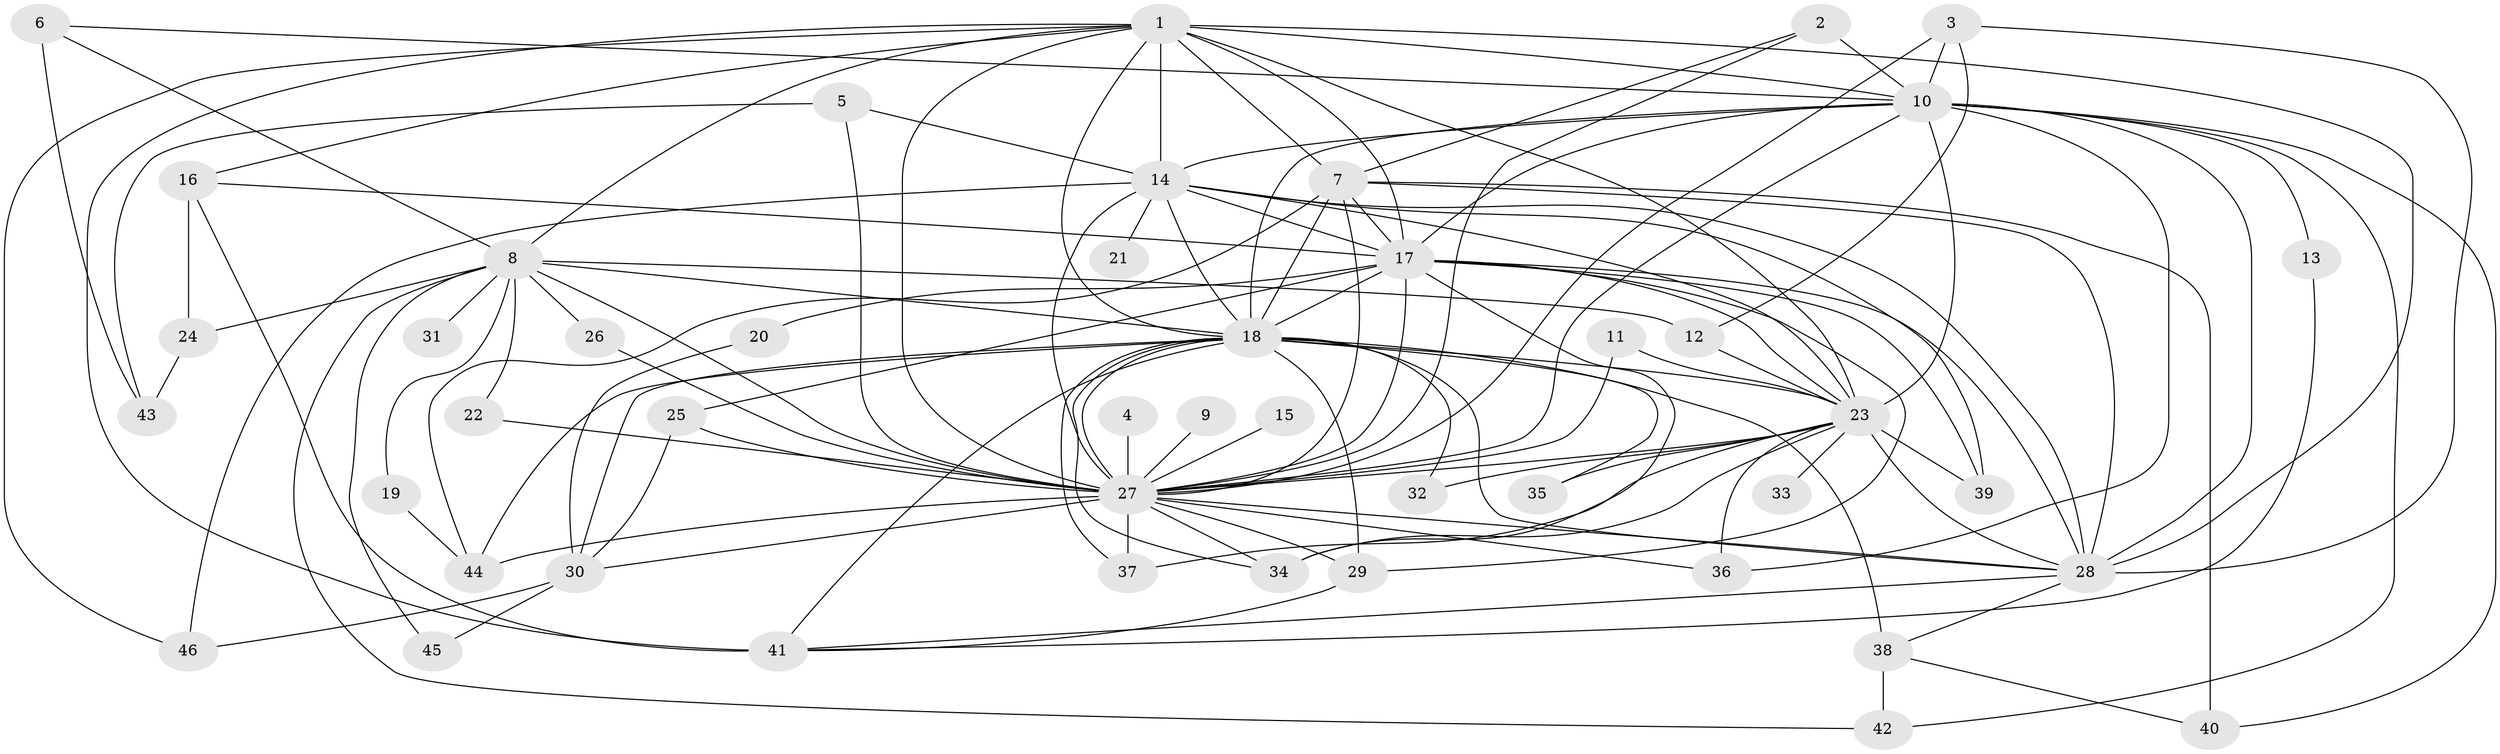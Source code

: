 // original degree distribution, {15: 0.06521739130434782, 22: 0.010869565217391304, 33: 0.010869565217391304, 19: 0.010869565217391304, 27: 0.010869565217391304, 13: 0.010869565217391304, 3: 0.17391304347826086, 4: 0.10869565217391304, 8: 0.010869565217391304, 2: 0.5543478260869565, 6: 0.010869565217391304, 5: 0.021739130434782608}
// Generated by graph-tools (version 1.1) at 2025/01/03/09/25 03:01:27]
// undirected, 46 vertices, 120 edges
graph export_dot {
graph [start="1"]
  node [color=gray90,style=filled];
  1;
  2;
  3;
  4;
  5;
  6;
  7;
  8;
  9;
  10;
  11;
  12;
  13;
  14;
  15;
  16;
  17;
  18;
  19;
  20;
  21;
  22;
  23;
  24;
  25;
  26;
  27;
  28;
  29;
  30;
  31;
  32;
  33;
  34;
  35;
  36;
  37;
  38;
  39;
  40;
  41;
  42;
  43;
  44;
  45;
  46;
  1 -- 7 [weight=1.0];
  1 -- 8 [weight=1.0];
  1 -- 10 [weight=2.0];
  1 -- 14 [weight=3.0];
  1 -- 16 [weight=1.0];
  1 -- 17 [weight=5.0];
  1 -- 18 [weight=2.0];
  1 -- 23 [weight=3.0];
  1 -- 27 [weight=4.0];
  1 -- 28 [weight=2.0];
  1 -- 41 [weight=2.0];
  1 -- 46 [weight=1.0];
  2 -- 7 [weight=1.0];
  2 -- 10 [weight=1.0];
  2 -- 27 [weight=1.0];
  3 -- 10 [weight=1.0];
  3 -- 12 [weight=1.0];
  3 -- 27 [weight=1.0];
  3 -- 28 [weight=1.0];
  4 -- 27 [weight=1.0];
  5 -- 14 [weight=1.0];
  5 -- 27 [weight=1.0];
  5 -- 43 [weight=1.0];
  6 -- 8 [weight=1.0];
  6 -- 10 [weight=1.0];
  6 -- 43 [weight=1.0];
  7 -- 17 [weight=1.0];
  7 -- 18 [weight=1.0];
  7 -- 27 [weight=1.0];
  7 -- 28 [weight=1.0];
  7 -- 40 [weight=2.0];
  7 -- 44 [weight=1.0];
  8 -- 12 [weight=1.0];
  8 -- 18 [weight=1.0];
  8 -- 19 [weight=1.0];
  8 -- 22 [weight=1.0];
  8 -- 24 [weight=1.0];
  8 -- 26 [weight=1.0];
  8 -- 27 [weight=1.0];
  8 -- 31 [weight=1.0];
  8 -- 42 [weight=1.0];
  8 -- 45 [weight=1.0];
  9 -- 27 [weight=1.0];
  10 -- 13 [weight=1.0];
  10 -- 14 [weight=1.0];
  10 -- 17 [weight=2.0];
  10 -- 18 [weight=2.0];
  10 -- 23 [weight=1.0];
  10 -- 27 [weight=1.0];
  10 -- 28 [weight=3.0];
  10 -- 36 [weight=1.0];
  10 -- 40 [weight=1.0];
  10 -- 42 [weight=1.0];
  11 -- 23 [weight=1.0];
  11 -- 27 [weight=1.0];
  12 -- 23 [weight=1.0];
  13 -- 41 [weight=1.0];
  14 -- 17 [weight=2.0];
  14 -- 18 [weight=1.0];
  14 -- 21 [weight=1.0];
  14 -- 23 [weight=1.0];
  14 -- 27 [weight=1.0];
  14 -- 28 [weight=1.0];
  14 -- 39 [weight=1.0];
  14 -- 46 [weight=1.0];
  15 -- 27 [weight=1.0];
  16 -- 17 [weight=1.0];
  16 -- 24 [weight=1.0];
  16 -- 41 [weight=1.0];
  17 -- 18 [weight=3.0];
  17 -- 20 [weight=2.0];
  17 -- 23 [weight=3.0];
  17 -- 25 [weight=1.0];
  17 -- 27 [weight=2.0];
  17 -- 28 [weight=2.0];
  17 -- 29 [weight=1.0];
  17 -- 34 [weight=2.0];
  17 -- 39 [weight=1.0];
  18 -- 23 [weight=1.0];
  18 -- 27 [weight=2.0];
  18 -- 28 [weight=1.0];
  18 -- 29 [weight=1.0];
  18 -- 30 [weight=1.0];
  18 -- 32 [weight=1.0];
  18 -- 34 [weight=1.0];
  18 -- 35 [weight=1.0];
  18 -- 37 [weight=1.0];
  18 -- 38 [weight=4.0];
  18 -- 41 [weight=1.0];
  18 -- 44 [weight=1.0];
  19 -- 44 [weight=1.0];
  20 -- 30 [weight=1.0];
  22 -- 27 [weight=1.0];
  23 -- 27 [weight=1.0];
  23 -- 28 [weight=1.0];
  23 -- 32 [weight=1.0];
  23 -- 33 [weight=1.0];
  23 -- 34 [weight=1.0];
  23 -- 35 [weight=1.0];
  23 -- 36 [weight=2.0];
  23 -- 37 [weight=1.0];
  23 -- 39 [weight=1.0];
  24 -- 43 [weight=1.0];
  25 -- 27 [weight=1.0];
  25 -- 30 [weight=1.0];
  26 -- 27 [weight=1.0];
  27 -- 28 [weight=1.0];
  27 -- 29 [weight=1.0];
  27 -- 30 [weight=1.0];
  27 -- 34 [weight=1.0];
  27 -- 36 [weight=1.0];
  27 -- 37 [weight=1.0];
  27 -- 44 [weight=1.0];
  28 -- 38 [weight=1.0];
  28 -- 41 [weight=1.0];
  29 -- 41 [weight=1.0];
  30 -- 45 [weight=1.0];
  30 -- 46 [weight=1.0];
  38 -- 40 [weight=1.0];
  38 -- 42 [weight=1.0];
}
